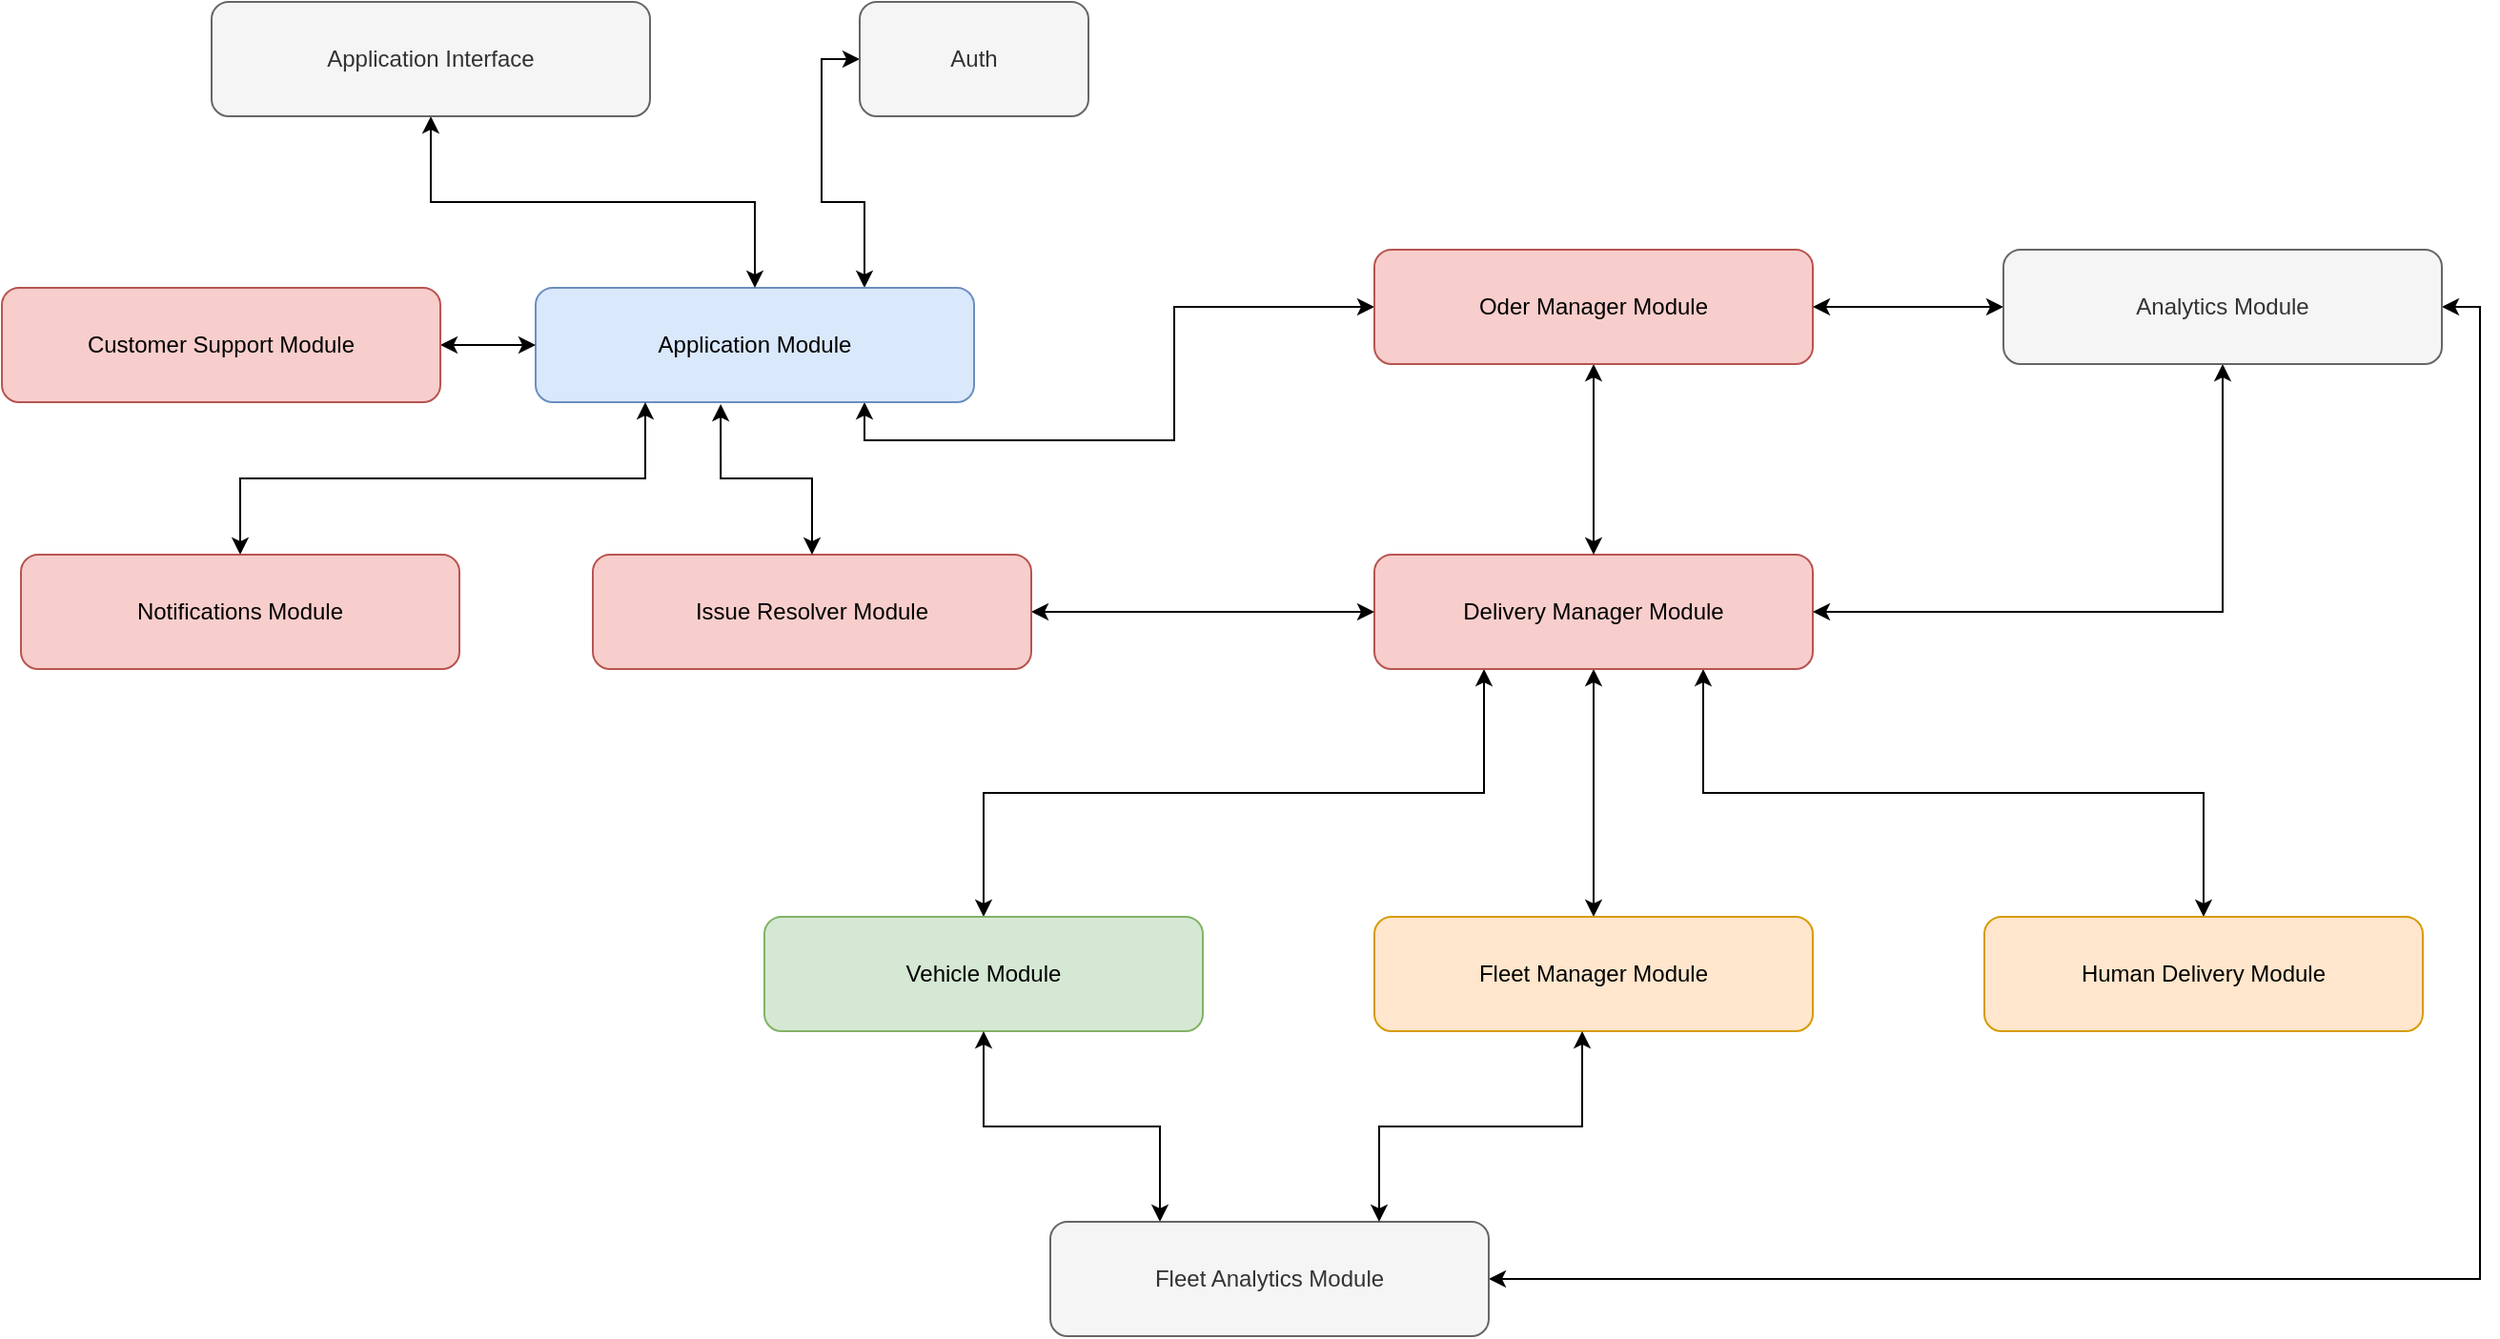 <mxfile version="22.1.18" type="github">
  <diagram name="Page-1" id="JNoKeEhUsSiIVOGm3DSZ">
    <mxGraphModel dx="1646" dy="854" grid="1" gridSize="10" guides="1" tooltips="1" connect="1" arrows="1" fold="1" page="1" pageScale="1" pageWidth="1920" pageHeight="1200" math="0" shadow="0">
      <root>
        <mxCell id="0" />
        <mxCell id="1" parent="0" />
        <mxCell id="CBZbs6wx1SUjHwiTuZBU-10" style="edgeStyle=orthogonalEdgeStyle;rounded=0;orthogonalLoop=1;jettySize=auto;html=1;exitX=0.5;exitY=1;exitDx=0;exitDy=0;startArrow=classic;startFill=1;" edge="1" parent="1" source="CBZbs6wx1SUjHwiTuZBU-2" target="CBZbs6wx1SUjHwiTuZBU-6">
          <mxGeometry relative="1" as="geometry" />
        </mxCell>
        <mxCell id="CBZbs6wx1SUjHwiTuZBU-11" style="edgeStyle=orthogonalEdgeStyle;rounded=0;orthogonalLoop=1;jettySize=auto;html=1;exitX=0.75;exitY=1;exitDx=0;exitDy=0;entryX=0.5;entryY=0;entryDx=0;entryDy=0;startArrow=classic;startFill=1;" edge="1" parent="1" source="CBZbs6wx1SUjHwiTuZBU-2" target="CBZbs6wx1SUjHwiTuZBU-7">
          <mxGeometry relative="1" as="geometry" />
        </mxCell>
        <mxCell id="CBZbs6wx1SUjHwiTuZBU-12" style="edgeStyle=orthogonalEdgeStyle;rounded=0;orthogonalLoop=1;jettySize=auto;html=1;exitX=0.25;exitY=1;exitDx=0;exitDy=0;entryX=0.5;entryY=0;entryDx=0;entryDy=0;startArrow=classic;startFill=1;" edge="1" parent="1" source="CBZbs6wx1SUjHwiTuZBU-2" target="CBZbs6wx1SUjHwiTuZBU-8">
          <mxGeometry relative="1" as="geometry" />
        </mxCell>
        <mxCell id="CBZbs6wx1SUjHwiTuZBU-2" value="Delivery Manager Module" style="rounded=1;whiteSpace=wrap;html=1;fillColor=#f8cecc;strokeColor=#b85450;" vertex="1" parent="1">
          <mxGeometry x="830" y="350" width="230" height="60" as="geometry" />
        </mxCell>
        <mxCell id="CBZbs6wx1SUjHwiTuZBU-16" style="edgeStyle=orthogonalEdgeStyle;rounded=0;orthogonalLoop=1;jettySize=auto;html=1;exitX=0.75;exitY=0;exitDx=0;exitDy=0;entryX=0;entryY=0.5;entryDx=0;entryDy=0;startArrow=classic;startFill=1;" edge="1" parent="1" source="CBZbs6wx1SUjHwiTuZBU-3" target="CBZbs6wx1SUjHwiTuZBU-4">
          <mxGeometry relative="1" as="geometry" />
        </mxCell>
        <mxCell id="CBZbs6wx1SUjHwiTuZBU-17" style="edgeStyle=orthogonalEdgeStyle;rounded=0;orthogonalLoop=1;jettySize=auto;html=1;exitX=0.75;exitY=1;exitDx=0;exitDy=0;entryX=0;entryY=0.5;entryDx=0;entryDy=0;startArrow=classic;startFill=1;" edge="1" parent="1" source="CBZbs6wx1SUjHwiTuZBU-3" target="CBZbs6wx1SUjHwiTuZBU-5">
          <mxGeometry relative="1" as="geometry" />
        </mxCell>
        <mxCell id="CBZbs6wx1SUjHwiTuZBU-3" value="Application Module" style="rounded=1;whiteSpace=wrap;html=1;fillColor=#dae8fc;strokeColor=#6c8ebf;" vertex="1" parent="1">
          <mxGeometry x="390" y="210" width="230" height="60" as="geometry" />
        </mxCell>
        <mxCell id="CBZbs6wx1SUjHwiTuZBU-4" value="Auth" style="rounded=1;whiteSpace=wrap;html=1;fillColor=#f5f5f5;fontColor=#333333;strokeColor=#666666;" vertex="1" parent="1">
          <mxGeometry x="560" y="60" width="120" height="60" as="geometry" />
        </mxCell>
        <mxCell id="CBZbs6wx1SUjHwiTuZBU-9" style="edgeStyle=orthogonalEdgeStyle;rounded=0;orthogonalLoop=1;jettySize=auto;html=1;exitX=0.5;exitY=1;exitDx=0;exitDy=0;startArrow=classic;startFill=1;" edge="1" parent="1" source="CBZbs6wx1SUjHwiTuZBU-5" target="CBZbs6wx1SUjHwiTuZBU-2">
          <mxGeometry relative="1" as="geometry" />
        </mxCell>
        <mxCell id="CBZbs6wx1SUjHwiTuZBU-5" value="Oder Manager Module" style="rounded=1;whiteSpace=wrap;html=1;fillColor=#f8cecc;strokeColor=#b85450;" vertex="1" parent="1">
          <mxGeometry x="830" y="190" width="230" height="60" as="geometry" />
        </mxCell>
        <mxCell id="CBZbs6wx1SUjHwiTuZBU-6" value="Fleet Manager Module" style="rounded=1;whiteSpace=wrap;html=1;fillColor=#ffe6cc;strokeColor=#d79b00;" vertex="1" parent="1">
          <mxGeometry x="830" y="540" width="230" height="60" as="geometry" />
        </mxCell>
        <mxCell id="CBZbs6wx1SUjHwiTuZBU-7" value="Human Delivery Module" style="rounded=1;whiteSpace=wrap;html=1;fillColor=#ffe6cc;strokeColor=#d79b00;" vertex="1" parent="1">
          <mxGeometry x="1150" y="540" width="230" height="60" as="geometry" />
        </mxCell>
        <mxCell id="CBZbs6wx1SUjHwiTuZBU-8" value="Vehicle Module" style="rounded=1;whiteSpace=wrap;html=1;fillColor=#d5e8d4;strokeColor=#82b366;" vertex="1" parent="1">
          <mxGeometry x="510" y="540" width="230" height="60" as="geometry" />
        </mxCell>
        <mxCell id="CBZbs6wx1SUjHwiTuZBU-15" style="edgeStyle=orthogonalEdgeStyle;rounded=0;orthogonalLoop=1;jettySize=auto;html=1;exitX=0.25;exitY=0;exitDx=0;exitDy=0;entryX=0.5;entryY=1;entryDx=0;entryDy=0;startArrow=classic;startFill=1;" edge="1" parent="1" source="CBZbs6wx1SUjHwiTuZBU-13" target="CBZbs6wx1SUjHwiTuZBU-8">
          <mxGeometry relative="1" as="geometry" />
        </mxCell>
        <mxCell id="CBZbs6wx1SUjHwiTuZBU-30" style="edgeStyle=orthogonalEdgeStyle;rounded=0;orthogonalLoop=1;jettySize=auto;html=1;exitX=1;exitY=0.5;exitDx=0;exitDy=0;entryX=1;entryY=0.5;entryDx=0;entryDy=0;startArrow=classic;startFill=1;" edge="1" parent="1" source="CBZbs6wx1SUjHwiTuZBU-13" target="CBZbs6wx1SUjHwiTuZBU-27">
          <mxGeometry relative="1" as="geometry" />
        </mxCell>
        <mxCell id="CBZbs6wx1SUjHwiTuZBU-13" value="Fleet Analytics Module" style="rounded=1;whiteSpace=wrap;html=1;fillColor=#f5f5f5;fontColor=#333333;strokeColor=#666666;" vertex="1" parent="1">
          <mxGeometry x="660" y="700" width="230" height="60" as="geometry" />
        </mxCell>
        <mxCell id="CBZbs6wx1SUjHwiTuZBU-14" style="edgeStyle=orthogonalEdgeStyle;rounded=0;orthogonalLoop=1;jettySize=auto;html=1;exitX=0.75;exitY=0;exitDx=0;exitDy=0;entryX=0.474;entryY=1;entryDx=0;entryDy=0;entryPerimeter=0;startArrow=classic;startFill=1;" edge="1" parent="1" source="CBZbs6wx1SUjHwiTuZBU-13" target="CBZbs6wx1SUjHwiTuZBU-6">
          <mxGeometry relative="1" as="geometry" />
        </mxCell>
        <mxCell id="CBZbs6wx1SUjHwiTuZBU-19" style="edgeStyle=orthogonalEdgeStyle;rounded=0;orthogonalLoop=1;jettySize=auto;html=1;exitX=1;exitY=0.5;exitDx=0;exitDy=0;entryX=0;entryY=0.5;entryDx=0;entryDy=0;startArrow=classic;startFill=1;" edge="1" parent="1" source="CBZbs6wx1SUjHwiTuZBU-18" target="CBZbs6wx1SUjHwiTuZBU-2">
          <mxGeometry relative="1" as="geometry" />
        </mxCell>
        <mxCell id="CBZbs6wx1SUjHwiTuZBU-18" value="Issue Resolver Module" style="rounded=1;whiteSpace=wrap;html=1;fillColor=#f8cecc;strokeColor=#b85450;" vertex="1" parent="1">
          <mxGeometry x="420" y="350" width="230" height="60" as="geometry" />
        </mxCell>
        <mxCell id="CBZbs6wx1SUjHwiTuZBU-22" style="edgeStyle=orthogonalEdgeStyle;rounded=0;orthogonalLoop=1;jettySize=auto;html=1;exitX=0.5;exitY=0;exitDx=0;exitDy=0;entryX=0.25;entryY=1;entryDx=0;entryDy=0;startArrow=classic;startFill=1;" edge="1" parent="1" source="CBZbs6wx1SUjHwiTuZBU-20" target="CBZbs6wx1SUjHwiTuZBU-3">
          <mxGeometry relative="1" as="geometry" />
        </mxCell>
        <mxCell id="CBZbs6wx1SUjHwiTuZBU-20" value="Notifications Module" style="rounded=1;whiteSpace=wrap;html=1;fillColor=#f8cecc;strokeColor=#b85450;" vertex="1" parent="1">
          <mxGeometry x="120" y="350" width="230" height="60" as="geometry" />
        </mxCell>
        <mxCell id="CBZbs6wx1SUjHwiTuZBU-21" style="edgeStyle=orthogonalEdgeStyle;rounded=0;orthogonalLoop=1;jettySize=auto;html=1;exitX=0.5;exitY=0;exitDx=0;exitDy=0;entryX=0.422;entryY=1.017;entryDx=0;entryDy=0;entryPerimeter=0;startArrow=classic;startFill=1;" edge="1" parent="1" source="CBZbs6wx1SUjHwiTuZBU-18" target="CBZbs6wx1SUjHwiTuZBU-3">
          <mxGeometry relative="1" as="geometry" />
        </mxCell>
        <mxCell id="CBZbs6wx1SUjHwiTuZBU-24" style="edgeStyle=orthogonalEdgeStyle;rounded=0;orthogonalLoop=1;jettySize=auto;html=1;exitX=0.5;exitY=1;exitDx=0;exitDy=0;entryX=0.5;entryY=0;entryDx=0;entryDy=0;startArrow=classic;startFill=1;" edge="1" parent="1" source="CBZbs6wx1SUjHwiTuZBU-23" target="CBZbs6wx1SUjHwiTuZBU-3">
          <mxGeometry relative="1" as="geometry" />
        </mxCell>
        <mxCell id="CBZbs6wx1SUjHwiTuZBU-23" value="Application Interface" style="rounded=1;whiteSpace=wrap;html=1;fillColor=#f5f5f5;fontColor=#333333;strokeColor=#666666;" vertex="1" parent="1">
          <mxGeometry x="220" y="60" width="230" height="60" as="geometry" />
        </mxCell>
        <mxCell id="CBZbs6wx1SUjHwiTuZBU-26" style="edgeStyle=orthogonalEdgeStyle;rounded=0;orthogonalLoop=1;jettySize=auto;html=1;exitX=1;exitY=0.5;exitDx=0;exitDy=0;startArrow=classic;startFill=1;" edge="1" parent="1" source="CBZbs6wx1SUjHwiTuZBU-25" target="CBZbs6wx1SUjHwiTuZBU-3">
          <mxGeometry relative="1" as="geometry" />
        </mxCell>
        <mxCell id="CBZbs6wx1SUjHwiTuZBU-25" value="Customer Support Module" style="rounded=1;whiteSpace=wrap;html=1;fillColor=#f8cecc;strokeColor=#b85450;" vertex="1" parent="1">
          <mxGeometry x="110" y="210" width="230" height="60" as="geometry" />
        </mxCell>
        <mxCell id="CBZbs6wx1SUjHwiTuZBU-28" style="edgeStyle=orthogonalEdgeStyle;rounded=0;orthogonalLoop=1;jettySize=auto;html=1;exitX=0;exitY=0.5;exitDx=0;exitDy=0;startArrow=classic;startFill=1;" edge="1" parent="1" source="CBZbs6wx1SUjHwiTuZBU-27" target="CBZbs6wx1SUjHwiTuZBU-5">
          <mxGeometry relative="1" as="geometry" />
        </mxCell>
        <mxCell id="CBZbs6wx1SUjHwiTuZBU-29" style="edgeStyle=orthogonalEdgeStyle;rounded=0;orthogonalLoop=1;jettySize=auto;html=1;exitX=0.5;exitY=1;exitDx=0;exitDy=0;entryX=1;entryY=0.5;entryDx=0;entryDy=0;startArrow=classic;startFill=1;" edge="1" parent="1" source="CBZbs6wx1SUjHwiTuZBU-27" target="CBZbs6wx1SUjHwiTuZBU-2">
          <mxGeometry relative="1" as="geometry" />
        </mxCell>
        <mxCell id="CBZbs6wx1SUjHwiTuZBU-27" value="Analytics Module" style="rounded=1;whiteSpace=wrap;html=1;fillColor=#f5f5f5;fontColor=#333333;strokeColor=#666666;" vertex="1" parent="1">
          <mxGeometry x="1160" y="190" width="230" height="60" as="geometry" />
        </mxCell>
      </root>
    </mxGraphModel>
  </diagram>
</mxfile>
